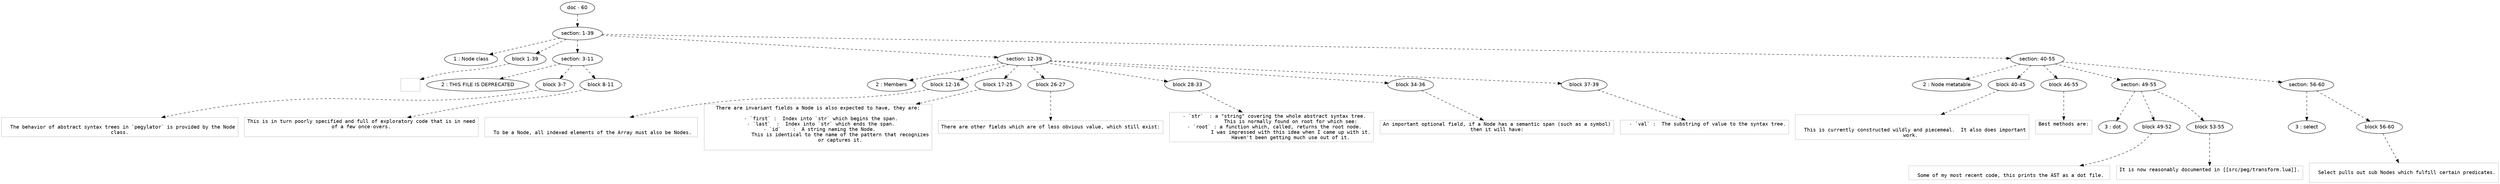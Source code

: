 digraph hierarchy {

node [fontname=Helvetica]
edge [style=dashed]

doc_0 [label="doc - 60"]


doc_0 -> { section_1}
{rank=same; section_1}

section_1 [label="section: 1-39"]


section_1 -> { header_2 block_3 section_4 section_5 section_6}
{rank=same; header_2 block_3 section_4 section_5 section_6}

header_2 [label="1 : Node class"]

block_3 [label="block 1-39"]

section_4 [label="section: 3-11"]

section_5 [label="section: 12-39"]

section_6 [label="section: 40-55"]


block_3 -> leaf_7
leaf_7  [color=Gray,shape=rectangle,fontname=Inconsolata,label=""]
section_4 -> { header_8 block_9 block_10}
{rank=same; header_8 block_9 block_10}

header_8 [label="2 : THIS FILE IS DEPRECATED"]

block_9 [label="block 3-7"]

block_10 [label="block 8-11"]


block_9 -> leaf_11
leaf_11  [color=Gray,shape=rectangle,fontname=Inconsolata,label="
  The behavior of abstract syntax trees in `pegylator` is provided by the Node
class.
"]
block_10 -> leaf_12
leaf_12  [color=Gray,shape=rectangle,fontname=Inconsolata,label="This is in turn poorly specified and full of exploratory code that is in need
of a few once-overs.

"]
section_5 -> { header_13 block_14 block_15 block_16 block_17 block_18 block_19}
{rank=same; header_13 block_14 block_15 block_16 block_17 block_18 block_19}

header_13 [label="2 : Members"]

block_14 [label="block 12-16"]

block_15 [label="block 17-25"]

block_16 [label="block 26-27"]

block_17 [label="block 28-33"]

block_18 [label="block 34-36"]

block_19 [label="block 37-39"]


block_14 -> leaf_20
leaf_20  [color=Gray,shape=rectangle,fontname=Inconsolata,label="

  To be a Node, all indexed elements of the Array must also be Nodes. 
"]
block_15 -> leaf_21
leaf_21  [color=Gray,shape=rectangle,fontname=Inconsolata,label="There are invariant fields a Node is also expected to have, they are:
 
  - `first` :  Index into `str` which begins the span.
  - `last`  :  Index into `str` which ends the span.
  - `id`    :  A string naming the Node. 
               This is identical to the name of the pattern that recognizes
               or captures it.

"]
block_16 -> leaf_22
leaf_22  [color=Gray,shape=rectangle,fontname=Inconsolata,label="There are other fields which are of less obvious value, which still exist:
"]
block_17 -> leaf_23
leaf_23  [color=Gray,shape=rectangle,fontname=Inconsolata,label="  - `str`  : a \"string\" covering the whole abstract syntax tree.
             This is normally found on root for which see:
  - `root` : a function which, called, returns the root node.
             I was impressed with this idea when I came up with it.
             Haven't been getting much use out of it.
"]
block_18 -> leaf_24
leaf_24  [color=Gray,shape=rectangle,fontname=Inconsolata,label="An important optional field, if a Node has a semantic span (such as a symbol)
then it will have:
"]
block_19 -> leaf_25
leaf_25  [color=Gray,shape=rectangle,fontname=Inconsolata,label="  - `val` :  The substring of value to the syntax tree.

"]
section_6 -> { header_26 block_27 block_28 section_29 section_30}
{rank=same; header_26 block_27 block_28 section_29 section_30}

header_26 [label="2 : Node metatable"]

block_27 [label="block 40-45"]

block_28 [label="block 46-55"]

section_29 [label="section: 49-55"]

section_30 [label="section: 56-60"]


block_27 -> leaf_31
leaf_31  [color=Gray,shape=rectangle,fontname=Inconsolata,label="

  This is currently constructed wildly and piecemeal.  It also does important
work. 
"]
block_28 -> leaf_32
leaf_32  [color=Gray,shape=rectangle,fontname=Inconsolata,label="Best methods are:

"]
section_29 -> { header_33 block_34 block_35}
{rank=same; header_33 block_34 block_35}

header_33 [label="3 : dot"]

block_34 [label="block 49-52"]

block_35 [label="block 53-55"]


block_34 -> leaf_36
leaf_36  [color=Gray,shape=rectangle,fontname=Inconsolata,label="
  Some of my most recent code, this prints the AST as a dot file. 
"]
block_35 -> leaf_37
leaf_37  [color=Gray,shape=rectangle,fontname=Inconsolata,label="It is now reasonably documented in [[src/peg/transform.lua]].

"]
section_30 -> { header_38 block_39}
{rank=same; header_38 block_39}

header_38 [label="3 : select"]

block_39 [label="block 56-60"]


block_39 -> leaf_40
leaf_40  [color=Gray,shape=rectangle,fontname=Inconsolata,label="
  Select pulls out sub Nodes which fulfill certain predicates.

"]

}
